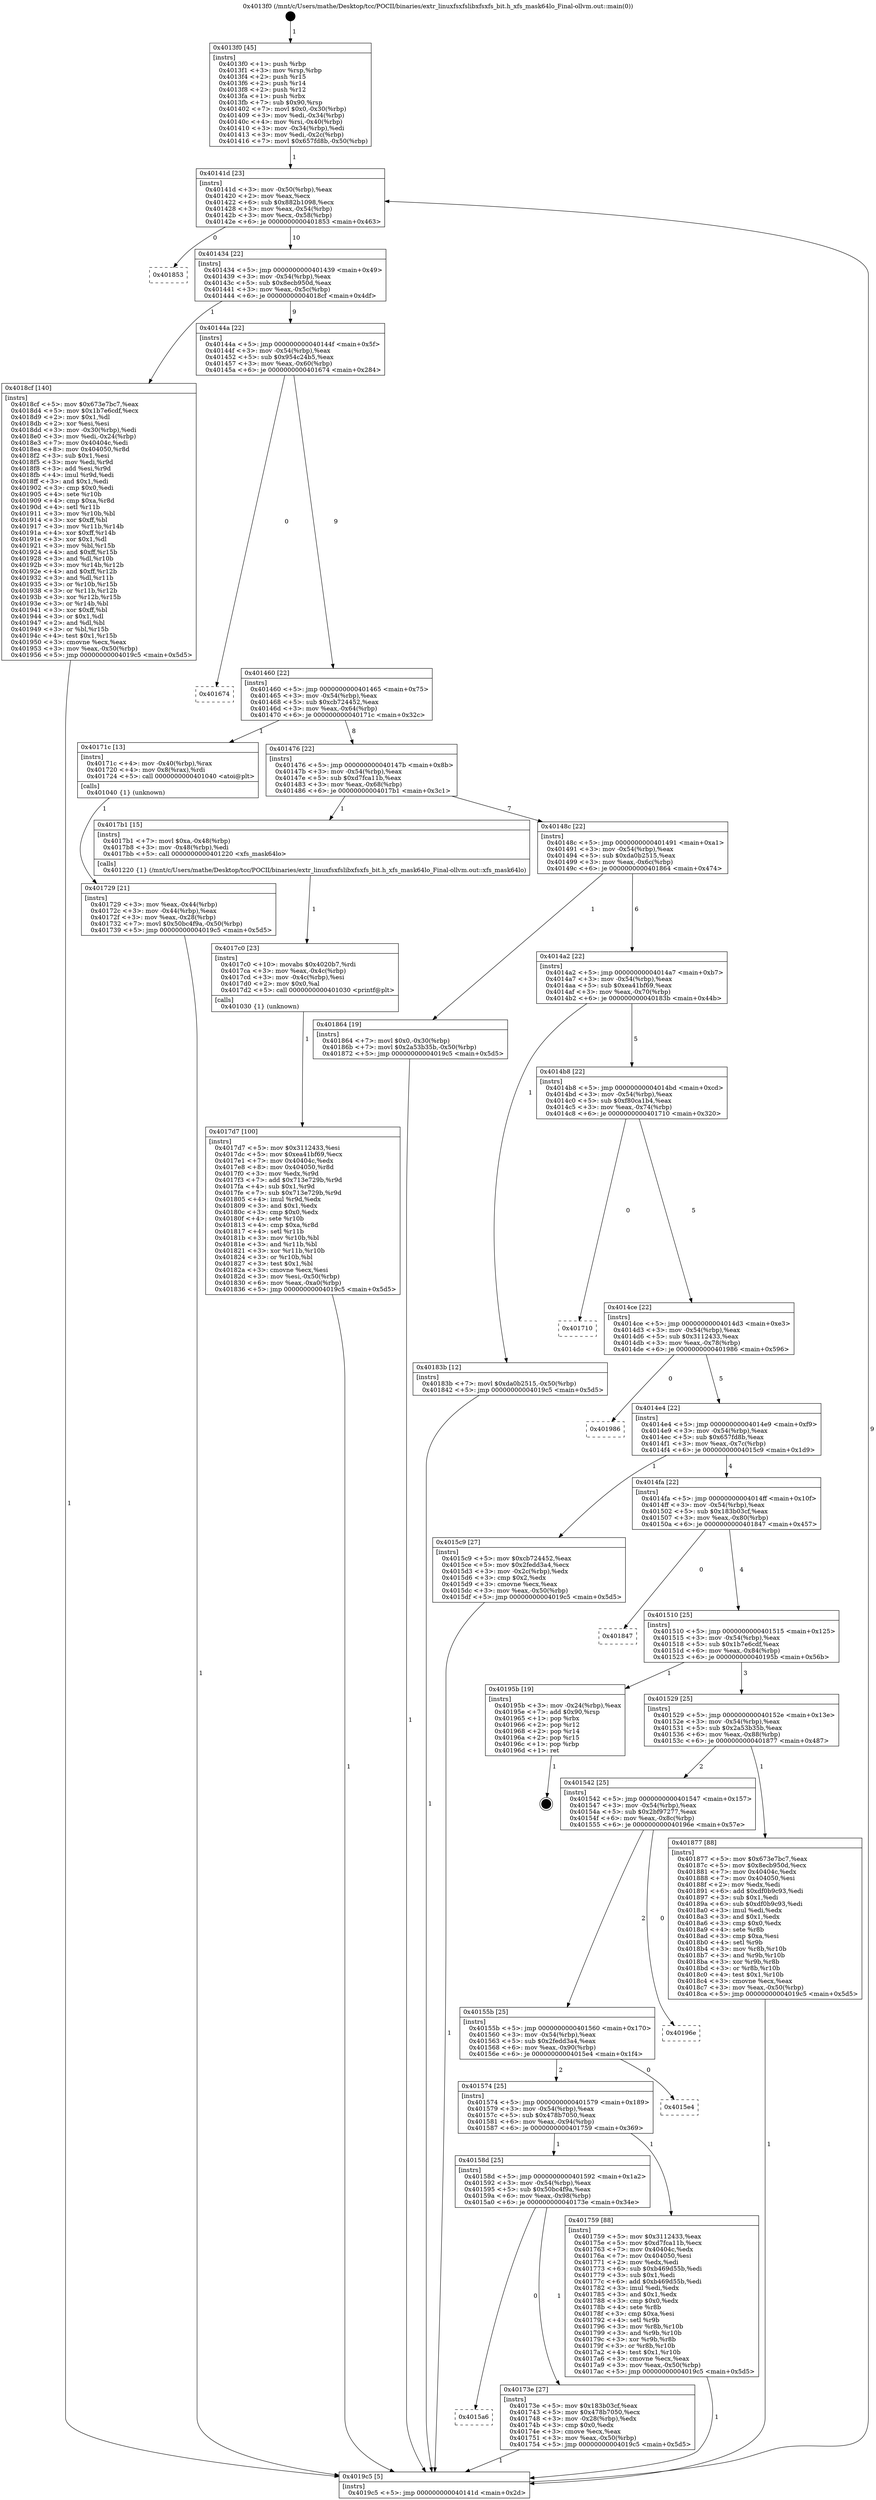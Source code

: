 digraph "0x4013f0" {
  label = "0x4013f0 (/mnt/c/Users/mathe/Desktop/tcc/POCII/binaries/extr_linuxfsxfslibxfsxfs_bit.h_xfs_mask64lo_Final-ollvm.out::main(0))"
  labelloc = "t"
  node[shape=record]

  Entry [label="",width=0.3,height=0.3,shape=circle,fillcolor=black,style=filled]
  "0x40141d" [label="{
     0x40141d [23]\l
     | [instrs]\l
     &nbsp;&nbsp;0x40141d \<+3\>: mov -0x50(%rbp),%eax\l
     &nbsp;&nbsp;0x401420 \<+2\>: mov %eax,%ecx\l
     &nbsp;&nbsp;0x401422 \<+6\>: sub $0x882b1098,%ecx\l
     &nbsp;&nbsp;0x401428 \<+3\>: mov %eax,-0x54(%rbp)\l
     &nbsp;&nbsp;0x40142b \<+3\>: mov %ecx,-0x58(%rbp)\l
     &nbsp;&nbsp;0x40142e \<+6\>: je 0000000000401853 \<main+0x463\>\l
  }"]
  "0x401853" [label="{
     0x401853\l
  }", style=dashed]
  "0x401434" [label="{
     0x401434 [22]\l
     | [instrs]\l
     &nbsp;&nbsp;0x401434 \<+5\>: jmp 0000000000401439 \<main+0x49\>\l
     &nbsp;&nbsp;0x401439 \<+3\>: mov -0x54(%rbp),%eax\l
     &nbsp;&nbsp;0x40143c \<+5\>: sub $0x8ecb950d,%eax\l
     &nbsp;&nbsp;0x401441 \<+3\>: mov %eax,-0x5c(%rbp)\l
     &nbsp;&nbsp;0x401444 \<+6\>: je 00000000004018cf \<main+0x4df\>\l
  }"]
  Exit [label="",width=0.3,height=0.3,shape=circle,fillcolor=black,style=filled,peripheries=2]
  "0x4018cf" [label="{
     0x4018cf [140]\l
     | [instrs]\l
     &nbsp;&nbsp;0x4018cf \<+5\>: mov $0x673e7bc7,%eax\l
     &nbsp;&nbsp;0x4018d4 \<+5\>: mov $0x1b7e6cdf,%ecx\l
     &nbsp;&nbsp;0x4018d9 \<+2\>: mov $0x1,%dl\l
     &nbsp;&nbsp;0x4018db \<+2\>: xor %esi,%esi\l
     &nbsp;&nbsp;0x4018dd \<+3\>: mov -0x30(%rbp),%edi\l
     &nbsp;&nbsp;0x4018e0 \<+3\>: mov %edi,-0x24(%rbp)\l
     &nbsp;&nbsp;0x4018e3 \<+7\>: mov 0x40404c,%edi\l
     &nbsp;&nbsp;0x4018ea \<+8\>: mov 0x404050,%r8d\l
     &nbsp;&nbsp;0x4018f2 \<+3\>: sub $0x1,%esi\l
     &nbsp;&nbsp;0x4018f5 \<+3\>: mov %edi,%r9d\l
     &nbsp;&nbsp;0x4018f8 \<+3\>: add %esi,%r9d\l
     &nbsp;&nbsp;0x4018fb \<+4\>: imul %r9d,%edi\l
     &nbsp;&nbsp;0x4018ff \<+3\>: and $0x1,%edi\l
     &nbsp;&nbsp;0x401902 \<+3\>: cmp $0x0,%edi\l
     &nbsp;&nbsp;0x401905 \<+4\>: sete %r10b\l
     &nbsp;&nbsp;0x401909 \<+4\>: cmp $0xa,%r8d\l
     &nbsp;&nbsp;0x40190d \<+4\>: setl %r11b\l
     &nbsp;&nbsp;0x401911 \<+3\>: mov %r10b,%bl\l
     &nbsp;&nbsp;0x401914 \<+3\>: xor $0xff,%bl\l
     &nbsp;&nbsp;0x401917 \<+3\>: mov %r11b,%r14b\l
     &nbsp;&nbsp;0x40191a \<+4\>: xor $0xff,%r14b\l
     &nbsp;&nbsp;0x40191e \<+3\>: xor $0x1,%dl\l
     &nbsp;&nbsp;0x401921 \<+3\>: mov %bl,%r15b\l
     &nbsp;&nbsp;0x401924 \<+4\>: and $0xff,%r15b\l
     &nbsp;&nbsp;0x401928 \<+3\>: and %dl,%r10b\l
     &nbsp;&nbsp;0x40192b \<+3\>: mov %r14b,%r12b\l
     &nbsp;&nbsp;0x40192e \<+4\>: and $0xff,%r12b\l
     &nbsp;&nbsp;0x401932 \<+3\>: and %dl,%r11b\l
     &nbsp;&nbsp;0x401935 \<+3\>: or %r10b,%r15b\l
     &nbsp;&nbsp;0x401938 \<+3\>: or %r11b,%r12b\l
     &nbsp;&nbsp;0x40193b \<+3\>: xor %r12b,%r15b\l
     &nbsp;&nbsp;0x40193e \<+3\>: or %r14b,%bl\l
     &nbsp;&nbsp;0x401941 \<+3\>: xor $0xff,%bl\l
     &nbsp;&nbsp;0x401944 \<+3\>: or $0x1,%dl\l
     &nbsp;&nbsp;0x401947 \<+2\>: and %dl,%bl\l
     &nbsp;&nbsp;0x401949 \<+3\>: or %bl,%r15b\l
     &nbsp;&nbsp;0x40194c \<+4\>: test $0x1,%r15b\l
     &nbsp;&nbsp;0x401950 \<+3\>: cmovne %ecx,%eax\l
     &nbsp;&nbsp;0x401953 \<+3\>: mov %eax,-0x50(%rbp)\l
     &nbsp;&nbsp;0x401956 \<+5\>: jmp 00000000004019c5 \<main+0x5d5\>\l
  }"]
  "0x40144a" [label="{
     0x40144a [22]\l
     | [instrs]\l
     &nbsp;&nbsp;0x40144a \<+5\>: jmp 000000000040144f \<main+0x5f\>\l
     &nbsp;&nbsp;0x40144f \<+3\>: mov -0x54(%rbp),%eax\l
     &nbsp;&nbsp;0x401452 \<+5\>: sub $0x954c24b5,%eax\l
     &nbsp;&nbsp;0x401457 \<+3\>: mov %eax,-0x60(%rbp)\l
     &nbsp;&nbsp;0x40145a \<+6\>: je 0000000000401674 \<main+0x284\>\l
  }"]
  "0x4017d7" [label="{
     0x4017d7 [100]\l
     | [instrs]\l
     &nbsp;&nbsp;0x4017d7 \<+5\>: mov $0x3112433,%esi\l
     &nbsp;&nbsp;0x4017dc \<+5\>: mov $0xea41bf69,%ecx\l
     &nbsp;&nbsp;0x4017e1 \<+7\>: mov 0x40404c,%edx\l
     &nbsp;&nbsp;0x4017e8 \<+8\>: mov 0x404050,%r8d\l
     &nbsp;&nbsp;0x4017f0 \<+3\>: mov %edx,%r9d\l
     &nbsp;&nbsp;0x4017f3 \<+7\>: add $0x713e729b,%r9d\l
     &nbsp;&nbsp;0x4017fa \<+4\>: sub $0x1,%r9d\l
     &nbsp;&nbsp;0x4017fe \<+7\>: sub $0x713e729b,%r9d\l
     &nbsp;&nbsp;0x401805 \<+4\>: imul %r9d,%edx\l
     &nbsp;&nbsp;0x401809 \<+3\>: and $0x1,%edx\l
     &nbsp;&nbsp;0x40180c \<+3\>: cmp $0x0,%edx\l
     &nbsp;&nbsp;0x40180f \<+4\>: sete %r10b\l
     &nbsp;&nbsp;0x401813 \<+4\>: cmp $0xa,%r8d\l
     &nbsp;&nbsp;0x401817 \<+4\>: setl %r11b\l
     &nbsp;&nbsp;0x40181b \<+3\>: mov %r10b,%bl\l
     &nbsp;&nbsp;0x40181e \<+3\>: and %r11b,%bl\l
     &nbsp;&nbsp;0x401821 \<+3\>: xor %r11b,%r10b\l
     &nbsp;&nbsp;0x401824 \<+3\>: or %r10b,%bl\l
     &nbsp;&nbsp;0x401827 \<+3\>: test $0x1,%bl\l
     &nbsp;&nbsp;0x40182a \<+3\>: cmovne %ecx,%esi\l
     &nbsp;&nbsp;0x40182d \<+3\>: mov %esi,-0x50(%rbp)\l
     &nbsp;&nbsp;0x401830 \<+6\>: mov %eax,-0xa0(%rbp)\l
     &nbsp;&nbsp;0x401836 \<+5\>: jmp 00000000004019c5 \<main+0x5d5\>\l
  }"]
  "0x401674" [label="{
     0x401674\l
  }", style=dashed]
  "0x401460" [label="{
     0x401460 [22]\l
     | [instrs]\l
     &nbsp;&nbsp;0x401460 \<+5\>: jmp 0000000000401465 \<main+0x75\>\l
     &nbsp;&nbsp;0x401465 \<+3\>: mov -0x54(%rbp),%eax\l
     &nbsp;&nbsp;0x401468 \<+5\>: sub $0xcb724452,%eax\l
     &nbsp;&nbsp;0x40146d \<+3\>: mov %eax,-0x64(%rbp)\l
     &nbsp;&nbsp;0x401470 \<+6\>: je 000000000040171c \<main+0x32c\>\l
  }"]
  "0x4017c0" [label="{
     0x4017c0 [23]\l
     | [instrs]\l
     &nbsp;&nbsp;0x4017c0 \<+10\>: movabs $0x4020b7,%rdi\l
     &nbsp;&nbsp;0x4017ca \<+3\>: mov %eax,-0x4c(%rbp)\l
     &nbsp;&nbsp;0x4017cd \<+3\>: mov -0x4c(%rbp),%esi\l
     &nbsp;&nbsp;0x4017d0 \<+2\>: mov $0x0,%al\l
     &nbsp;&nbsp;0x4017d2 \<+5\>: call 0000000000401030 \<printf@plt\>\l
     | [calls]\l
     &nbsp;&nbsp;0x401030 \{1\} (unknown)\l
  }"]
  "0x40171c" [label="{
     0x40171c [13]\l
     | [instrs]\l
     &nbsp;&nbsp;0x40171c \<+4\>: mov -0x40(%rbp),%rax\l
     &nbsp;&nbsp;0x401720 \<+4\>: mov 0x8(%rax),%rdi\l
     &nbsp;&nbsp;0x401724 \<+5\>: call 0000000000401040 \<atoi@plt\>\l
     | [calls]\l
     &nbsp;&nbsp;0x401040 \{1\} (unknown)\l
  }"]
  "0x401476" [label="{
     0x401476 [22]\l
     | [instrs]\l
     &nbsp;&nbsp;0x401476 \<+5\>: jmp 000000000040147b \<main+0x8b\>\l
     &nbsp;&nbsp;0x40147b \<+3\>: mov -0x54(%rbp),%eax\l
     &nbsp;&nbsp;0x40147e \<+5\>: sub $0xd7fca11b,%eax\l
     &nbsp;&nbsp;0x401483 \<+3\>: mov %eax,-0x68(%rbp)\l
     &nbsp;&nbsp;0x401486 \<+6\>: je 00000000004017b1 \<main+0x3c1\>\l
  }"]
  "0x4015a6" [label="{
     0x4015a6\l
  }", style=dashed]
  "0x4017b1" [label="{
     0x4017b1 [15]\l
     | [instrs]\l
     &nbsp;&nbsp;0x4017b1 \<+7\>: movl $0xa,-0x48(%rbp)\l
     &nbsp;&nbsp;0x4017b8 \<+3\>: mov -0x48(%rbp),%edi\l
     &nbsp;&nbsp;0x4017bb \<+5\>: call 0000000000401220 \<xfs_mask64lo\>\l
     | [calls]\l
     &nbsp;&nbsp;0x401220 \{1\} (/mnt/c/Users/mathe/Desktop/tcc/POCII/binaries/extr_linuxfsxfslibxfsxfs_bit.h_xfs_mask64lo_Final-ollvm.out::xfs_mask64lo)\l
  }"]
  "0x40148c" [label="{
     0x40148c [22]\l
     | [instrs]\l
     &nbsp;&nbsp;0x40148c \<+5\>: jmp 0000000000401491 \<main+0xa1\>\l
     &nbsp;&nbsp;0x401491 \<+3\>: mov -0x54(%rbp),%eax\l
     &nbsp;&nbsp;0x401494 \<+5\>: sub $0xda0b2515,%eax\l
     &nbsp;&nbsp;0x401499 \<+3\>: mov %eax,-0x6c(%rbp)\l
     &nbsp;&nbsp;0x40149c \<+6\>: je 0000000000401864 \<main+0x474\>\l
  }"]
  "0x40173e" [label="{
     0x40173e [27]\l
     | [instrs]\l
     &nbsp;&nbsp;0x40173e \<+5\>: mov $0x183b03cf,%eax\l
     &nbsp;&nbsp;0x401743 \<+5\>: mov $0x478b7050,%ecx\l
     &nbsp;&nbsp;0x401748 \<+3\>: mov -0x28(%rbp),%edx\l
     &nbsp;&nbsp;0x40174b \<+3\>: cmp $0x0,%edx\l
     &nbsp;&nbsp;0x40174e \<+3\>: cmove %ecx,%eax\l
     &nbsp;&nbsp;0x401751 \<+3\>: mov %eax,-0x50(%rbp)\l
     &nbsp;&nbsp;0x401754 \<+5\>: jmp 00000000004019c5 \<main+0x5d5\>\l
  }"]
  "0x401864" [label="{
     0x401864 [19]\l
     | [instrs]\l
     &nbsp;&nbsp;0x401864 \<+7\>: movl $0x0,-0x30(%rbp)\l
     &nbsp;&nbsp;0x40186b \<+7\>: movl $0x2a53b35b,-0x50(%rbp)\l
     &nbsp;&nbsp;0x401872 \<+5\>: jmp 00000000004019c5 \<main+0x5d5\>\l
  }"]
  "0x4014a2" [label="{
     0x4014a2 [22]\l
     | [instrs]\l
     &nbsp;&nbsp;0x4014a2 \<+5\>: jmp 00000000004014a7 \<main+0xb7\>\l
     &nbsp;&nbsp;0x4014a7 \<+3\>: mov -0x54(%rbp),%eax\l
     &nbsp;&nbsp;0x4014aa \<+5\>: sub $0xea41bf69,%eax\l
     &nbsp;&nbsp;0x4014af \<+3\>: mov %eax,-0x70(%rbp)\l
     &nbsp;&nbsp;0x4014b2 \<+6\>: je 000000000040183b \<main+0x44b\>\l
  }"]
  "0x40158d" [label="{
     0x40158d [25]\l
     | [instrs]\l
     &nbsp;&nbsp;0x40158d \<+5\>: jmp 0000000000401592 \<main+0x1a2\>\l
     &nbsp;&nbsp;0x401592 \<+3\>: mov -0x54(%rbp),%eax\l
     &nbsp;&nbsp;0x401595 \<+5\>: sub $0x50bc4f9a,%eax\l
     &nbsp;&nbsp;0x40159a \<+6\>: mov %eax,-0x98(%rbp)\l
     &nbsp;&nbsp;0x4015a0 \<+6\>: je 000000000040173e \<main+0x34e\>\l
  }"]
  "0x40183b" [label="{
     0x40183b [12]\l
     | [instrs]\l
     &nbsp;&nbsp;0x40183b \<+7\>: movl $0xda0b2515,-0x50(%rbp)\l
     &nbsp;&nbsp;0x401842 \<+5\>: jmp 00000000004019c5 \<main+0x5d5\>\l
  }"]
  "0x4014b8" [label="{
     0x4014b8 [22]\l
     | [instrs]\l
     &nbsp;&nbsp;0x4014b8 \<+5\>: jmp 00000000004014bd \<main+0xcd\>\l
     &nbsp;&nbsp;0x4014bd \<+3\>: mov -0x54(%rbp),%eax\l
     &nbsp;&nbsp;0x4014c0 \<+5\>: sub $0xf80ca1b4,%eax\l
     &nbsp;&nbsp;0x4014c5 \<+3\>: mov %eax,-0x74(%rbp)\l
     &nbsp;&nbsp;0x4014c8 \<+6\>: je 0000000000401710 \<main+0x320\>\l
  }"]
  "0x401759" [label="{
     0x401759 [88]\l
     | [instrs]\l
     &nbsp;&nbsp;0x401759 \<+5\>: mov $0x3112433,%eax\l
     &nbsp;&nbsp;0x40175e \<+5\>: mov $0xd7fca11b,%ecx\l
     &nbsp;&nbsp;0x401763 \<+7\>: mov 0x40404c,%edx\l
     &nbsp;&nbsp;0x40176a \<+7\>: mov 0x404050,%esi\l
     &nbsp;&nbsp;0x401771 \<+2\>: mov %edx,%edi\l
     &nbsp;&nbsp;0x401773 \<+6\>: sub $0xb469d55b,%edi\l
     &nbsp;&nbsp;0x401779 \<+3\>: sub $0x1,%edi\l
     &nbsp;&nbsp;0x40177c \<+6\>: add $0xb469d55b,%edi\l
     &nbsp;&nbsp;0x401782 \<+3\>: imul %edi,%edx\l
     &nbsp;&nbsp;0x401785 \<+3\>: and $0x1,%edx\l
     &nbsp;&nbsp;0x401788 \<+3\>: cmp $0x0,%edx\l
     &nbsp;&nbsp;0x40178b \<+4\>: sete %r8b\l
     &nbsp;&nbsp;0x40178f \<+3\>: cmp $0xa,%esi\l
     &nbsp;&nbsp;0x401792 \<+4\>: setl %r9b\l
     &nbsp;&nbsp;0x401796 \<+3\>: mov %r8b,%r10b\l
     &nbsp;&nbsp;0x401799 \<+3\>: and %r9b,%r10b\l
     &nbsp;&nbsp;0x40179c \<+3\>: xor %r9b,%r8b\l
     &nbsp;&nbsp;0x40179f \<+3\>: or %r8b,%r10b\l
     &nbsp;&nbsp;0x4017a2 \<+4\>: test $0x1,%r10b\l
     &nbsp;&nbsp;0x4017a6 \<+3\>: cmovne %ecx,%eax\l
     &nbsp;&nbsp;0x4017a9 \<+3\>: mov %eax,-0x50(%rbp)\l
     &nbsp;&nbsp;0x4017ac \<+5\>: jmp 00000000004019c5 \<main+0x5d5\>\l
  }"]
  "0x401710" [label="{
     0x401710\l
  }", style=dashed]
  "0x4014ce" [label="{
     0x4014ce [22]\l
     | [instrs]\l
     &nbsp;&nbsp;0x4014ce \<+5\>: jmp 00000000004014d3 \<main+0xe3\>\l
     &nbsp;&nbsp;0x4014d3 \<+3\>: mov -0x54(%rbp),%eax\l
     &nbsp;&nbsp;0x4014d6 \<+5\>: sub $0x3112433,%eax\l
     &nbsp;&nbsp;0x4014db \<+3\>: mov %eax,-0x78(%rbp)\l
     &nbsp;&nbsp;0x4014de \<+6\>: je 0000000000401986 \<main+0x596\>\l
  }"]
  "0x401574" [label="{
     0x401574 [25]\l
     | [instrs]\l
     &nbsp;&nbsp;0x401574 \<+5\>: jmp 0000000000401579 \<main+0x189\>\l
     &nbsp;&nbsp;0x401579 \<+3\>: mov -0x54(%rbp),%eax\l
     &nbsp;&nbsp;0x40157c \<+5\>: sub $0x478b7050,%eax\l
     &nbsp;&nbsp;0x401581 \<+6\>: mov %eax,-0x94(%rbp)\l
     &nbsp;&nbsp;0x401587 \<+6\>: je 0000000000401759 \<main+0x369\>\l
  }"]
  "0x401986" [label="{
     0x401986\l
  }", style=dashed]
  "0x4014e4" [label="{
     0x4014e4 [22]\l
     | [instrs]\l
     &nbsp;&nbsp;0x4014e4 \<+5\>: jmp 00000000004014e9 \<main+0xf9\>\l
     &nbsp;&nbsp;0x4014e9 \<+3\>: mov -0x54(%rbp),%eax\l
     &nbsp;&nbsp;0x4014ec \<+5\>: sub $0x657fd8b,%eax\l
     &nbsp;&nbsp;0x4014f1 \<+3\>: mov %eax,-0x7c(%rbp)\l
     &nbsp;&nbsp;0x4014f4 \<+6\>: je 00000000004015c9 \<main+0x1d9\>\l
  }"]
  "0x4015e4" [label="{
     0x4015e4\l
  }", style=dashed]
  "0x4015c9" [label="{
     0x4015c9 [27]\l
     | [instrs]\l
     &nbsp;&nbsp;0x4015c9 \<+5\>: mov $0xcb724452,%eax\l
     &nbsp;&nbsp;0x4015ce \<+5\>: mov $0x2fedd3a4,%ecx\l
     &nbsp;&nbsp;0x4015d3 \<+3\>: mov -0x2c(%rbp),%edx\l
     &nbsp;&nbsp;0x4015d6 \<+3\>: cmp $0x2,%edx\l
     &nbsp;&nbsp;0x4015d9 \<+3\>: cmovne %ecx,%eax\l
     &nbsp;&nbsp;0x4015dc \<+3\>: mov %eax,-0x50(%rbp)\l
     &nbsp;&nbsp;0x4015df \<+5\>: jmp 00000000004019c5 \<main+0x5d5\>\l
  }"]
  "0x4014fa" [label="{
     0x4014fa [22]\l
     | [instrs]\l
     &nbsp;&nbsp;0x4014fa \<+5\>: jmp 00000000004014ff \<main+0x10f\>\l
     &nbsp;&nbsp;0x4014ff \<+3\>: mov -0x54(%rbp),%eax\l
     &nbsp;&nbsp;0x401502 \<+5\>: sub $0x183b03cf,%eax\l
     &nbsp;&nbsp;0x401507 \<+3\>: mov %eax,-0x80(%rbp)\l
     &nbsp;&nbsp;0x40150a \<+6\>: je 0000000000401847 \<main+0x457\>\l
  }"]
  "0x4019c5" [label="{
     0x4019c5 [5]\l
     | [instrs]\l
     &nbsp;&nbsp;0x4019c5 \<+5\>: jmp 000000000040141d \<main+0x2d\>\l
  }"]
  "0x4013f0" [label="{
     0x4013f0 [45]\l
     | [instrs]\l
     &nbsp;&nbsp;0x4013f0 \<+1\>: push %rbp\l
     &nbsp;&nbsp;0x4013f1 \<+3\>: mov %rsp,%rbp\l
     &nbsp;&nbsp;0x4013f4 \<+2\>: push %r15\l
     &nbsp;&nbsp;0x4013f6 \<+2\>: push %r14\l
     &nbsp;&nbsp;0x4013f8 \<+2\>: push %r12\l
     &nbsp;&nbsp;0x4013fa \<+1\>: push %rbx\l
     &nbsp;&nbsp;0x4013fb \<+7\>: sub $0x90,%rsp\l
     &nbsp;&nbsp;0x401402 \<+7\>: movl $0x0,-0x30(%rbp)\l
     &nbsp;&nbsp;0x401409 \<+3\>: mov %edi,-0x34(%rbp)\l
     &nbsp;&nbsp;0x40140c \<+4\>: mov %rsi,-0x40(%rbp)\l
     &nbsp;&nbsp;0x401410 \<+3\>: mov -0x34(%rbp),%edi\l
     &nbsp;&nbsp;0x401413 \<+3\>: mov %edi,-0x2c(%rbp)\l
     &nbsp;&nbsp;0x401416 \<+7\>: movl $0x657fd8b,-0x50(%rbp)\l
  }"]
  "0x401729" [label="{
     0x401729 [21]\l
     | [instrs]\l
     &nbsp;&nbsp;0x401729 \<+3\>: mov %eax,-0x44(%rbp)\l
     &nbsp;&nbsp;0x40172c \<+3\>: mov -0x44(%rbp),%eax\l
     &nbsp;&nbsp;0x40172f \<+3\>: mov %eax,-0x28(%rbp)\l
     &nbsp;&nbsp;0x401732 \<+7\>: movl $0x50bc4f9a,-0x50(%rbp)\l
     &nbsp;&nbsp;0x401739 \<+5\>: jmp 00000000004019c5 \<main+0x5d5\>\l
  }"]
  "0x40155b" [label="{
     0x40155b [25]\l
     | [instrs]\l
     &nbsp;&nbsp;0x40155b \<+5\>: jmp 0000000000401560 \<main+0x170\>\l
     &nbsp;&nbsp;0x401560 \<+3\>: mov -0x54(%rbp),%eax\l
     &nbsp;&nbsp;0x401563 \<+5\>: sub $0x2fedd3a4,%eax\l
     &nbsp;&nbsp;0x401568 \<+6\>: mov %eax,-0x90(%rbp)\l
     &nbsp;&nbsp;0x40156e \<+6\>: je 00000000004015e4 \<main+0x1f4\>\l
  }"]
  "0x401847" [label="{
     0x401847\l
  }", style=dashed]
  "0x401510" [label="{
     0x401510 [25]\l
     | [instrs]\l
     &nbsp;&nbsp;0x401510 \<+5\>: jmp 0000000000401515 \<main+0x125\>\l
     &nbsp;&nbsp;0x401515 \<+3\>: mov -0x54(%rbp),%eax\l
     &nbsp;&nbsp;0x401518 \<+5\>: sub $0x1b7e6cdf,%eax\l
     &nbsp;&nbsp;0x40151d \<+6\>: mov %eax,-0x84(%rbp)\l
     &nbsp;&nbsp;0x401523 \<+6\>: je 000000000040195b \<main+0x56b\>\l
  }"]
  "0x40196e" [label="{
     0x40196e\l
  }", style=dashed]
  "0x40195b" [label="{
     0x40195b [19]\l
     | [instrs]\l
     &nbsp;&nbsp;0x40195b \<+3\>: mov -0x24(%rbp),%eax\l
     &nbsp;&nbsp;0x40195e \<+7\>: add $0x90,%rsp\l
     &nbsp;&nbsp;0x401965 \<+1\>: pop %rbx\l
     &nbsp;&nbsp;0x401966 \<+2\>: pop %r12\l
     &nbsp;&nbsp;0x401968 \<+2\>: pop %r14\l
     &nbsp;&nbsp;0x40196a \<+2\>: pop %r15\l
     &nbsp;&nbsp;0x40196c \<+1\>: pop %rbp\l
     &nbsp;&nbsp;0x40196d \<+1\>: ret\l
  }"]
  "0x401529" [label="{
     0x401529 [25]\l
     | [instrs]\l
     &nbsp;&nbsp;0x401529 \<+5\>: jmp 000000000040152e \<main+0x13e\>\l
     &nbsp;&nbsp;0x40152e \<+3\>: mov -0x54(%rbp),%eax\l
     &nbsp;&nbsp;0x401531 \<+5\>: sub $0x2a53b35b,%eax\l
     &nbsp;&nbsp;0x401536 \<+6\>: mov %eax,-0x88(%rbp)\l
     &nbsp;&nbsp;0x40153c \<+6\>: je 0000000000401877 \<main+0x487\>\l
  }"]
  "0x401542" [label="{
     0x401542 [25]\l
     | [instrs]\l
     &nbsp;&nbsp;0x401542 \<+5\>: jmp 0000000000401547 \<main+0x157\>\l
     &nbsp;&nbsp;0x401547 \<+3\>: mov -0x54(%rbp),%eax\l
     &nbsp;&nbsp;0x40154a \<+5\>: sub $0x2bf97277,%eax\l
     &nbsp;&nbsp;0x40154f \<+6\>: mov %eax,-0x8c(%rbp)\l
     &nbsp;&nbsp;0x401555 \<+6\>: je 000000000040196e \<main+0x57e\>\l
  }"]
  "0x401877" [label="{
     0x401877 [88]\l
     | [instrs]\l
     &nbsp;&nbsp;0x401877 \<+5\>: mov $0x673e7bc7,%eax\l
     &nbsp;&nbsp;0x40187c \<+5\>: mov $0x8ecb950d,%ecx\l
     &nbsp;&nbsp;0x401881 \<+7\>: mov 0x40404c,%edx\l
     &nbsp;&nbsp;0x401888 \<+7\>: mov 0x404050,%esi\l
     &nbsp;&nbsp;0x40188f \<+2\>: mov %edx,%edi\l
     &nbsp;&nbsp;0x401891 \<+6\>: add $0xdf0b9c93,%edi\l
     &nbsp;&nbsp;0x401897 \<+3\>: sub $0x1,%edi\l
     &nbsp;&nbsp;0x40189a \<+6\>: sub $0xdf0b9c93,%edi\l
     &nbsp;&nbsp;0x4018a0 \<+3\>: imul %edi,%edx\l
     &nbsp;&nbsp;0x4018a3 \<+3\>: and $0x1,%edx\l
     &nbsp;&nbsp;0x4018a6 \<+3\>: cmp $0x0,%edx\l
     &nbsp;&nbsp;0x4018a9 \<+4\>: sete %r8b\l
     &nbsp;&nbsp;0x4018ad \<+3\>: cmp $0xa,%esi\l
     &nbsp;&nbsp;0x4018b0 \<+4\>: setl %r9b\l
     &nbsp;&nbsp;0x4018b4 \<+3\>: mov %r8b,%r10b\l
     &nbsp;&nbsp;0x4018b7 \<+3\>: and %r9b,%r10b\l
     &nbsp;&nbsp;0x4018ba \<+3\>: xor %r9b,%r8b\l
     &nbsp;&nbsp;0x4018bd \<+3\>: or %r8b,%r10b\l
     &nbsp;&nbsp;0x4018c0 \<+4\>: test $0x1,%r10b\l
     &nbsp;&nbsp;0x4018c4 \<+3\>: cmovne %ecx,%eax\l
     &nbsp;&nbsp;0x4018c7 \<+3\>: mov %eax,-0x50(%rbp)\l
     &nbsp;&nbsp;0x4018ca \<+5\>: jmp 00000000004019c5 \<main+0x5d5\>\l
  }"]
  Entry -> "0x4013f0" [label=" 1"]
  "0x40141d" -> "0x401853" [label=" 0"]
  "0x40141d" -> "0x401434" [label=" 10"]
  "0x40195b" -> Exit [label=" 1"]
  "0x401434" -> "0x4018cf" [label=" 1"]
  "0x401434" -> "0x40144a" [label=" 9"]
  "0x4018cf" -> "0x4019c5" [label=" 1"]
  "0x40144a" -> "0x401674" [label=" 0"]
  "0x40144a" -> "0x401460" [label=" 9"]
  "0x401877" -> "0x4019c5" [label=" 1"]
  "0x401460" -> "0x40171c" [label=" 1"]
  "0x401460" -> "0x401476" [label=" 8"]
  "0x401864" -> "0x4019c5" [label=" 1"]
  "0x401476" -> "0x4017b1" [label=" 1"]
  "0x401476" -> "0x40148c" [label=" 7"]
  "0x40183b" -> "0x4019c5" [label=" 1"]
  "0x40148c" -> "0x401864" [label=" 1"]
  "0x40148c" -> "0x4014a2" [label=" 6"]
  "0x4017d7" -> "0x4019c5" [label=" 1"]
  "0x4014a2" -> "0x40183b" [label=" 1"]
  "0x4014a2" -> "0x4014b8" [label=" 5"]
  "0x4017b1" -> "0x4017c0" [label=" 1"]
  "0x4014b8" -> "0x401710" [label=" 0"]
  "0x4014b8" -> "0x4014ce" [label=" 5"]
  "0x401759" -> "0x4019c5" [label=" 1"]
  "0x4014ce" -> "0x401986" [label=" 0"]
  "0x4014ce" -> "0x4014e4" [label=" 5"]
  "0x40158d" -> "0x4015a6" [label=" 0"]
  "0x4014e4" -> "0x4015c9" [label=" 1"]
  "0x4014e4" -> "0x4014fa" [label=" 4"]
  "0x4015c9" -> "0x4019c5" [label=" 1"]
  "0x4013f0" -> "0x40141d" [label=" 1"]
  "0x4019c5" -> "0x40141d" [label=" 9"]
  "0x40171c" -> "0x401729" [label=" 1"]
  "0x401729" -> "0x4019c5" [label=" 1"]
  "0x40158d" -> "0x40173e" [label=" 1"]
  "0x4014fa" -> "0x401847" [label=" 0"]
  "0x4014fa" -> "0x401510" [label=" 4"]
  "0x401574" -> "0x40158d" [label=" 1"]
  "0x401510" -> "0x40195b" [label=" 1"]
  "0x401510" -> "0x401529" [label=" 3"]
  "0x401574" -> "0x401759" [label=" 1"]
  "0x401529" -> "0x401877" [label=" 1"]
  "0x401529" -> "0x401542" [label=" 2"]
  "0x40173e" -> "0x4019c5" [label=" 1"]
  "0x401542" -> "0x40196e" [label=" 0"]
  "0x401542" -> "0x40155b" [label=" 2"]
  "0x4017c0" -> "0x4017d7" [label=" 1"]
  "0x40155b" -> "0x4015e4" [label=" 0"]
  "0x40155b" -> "0x401574" [label=" 2"]
}
